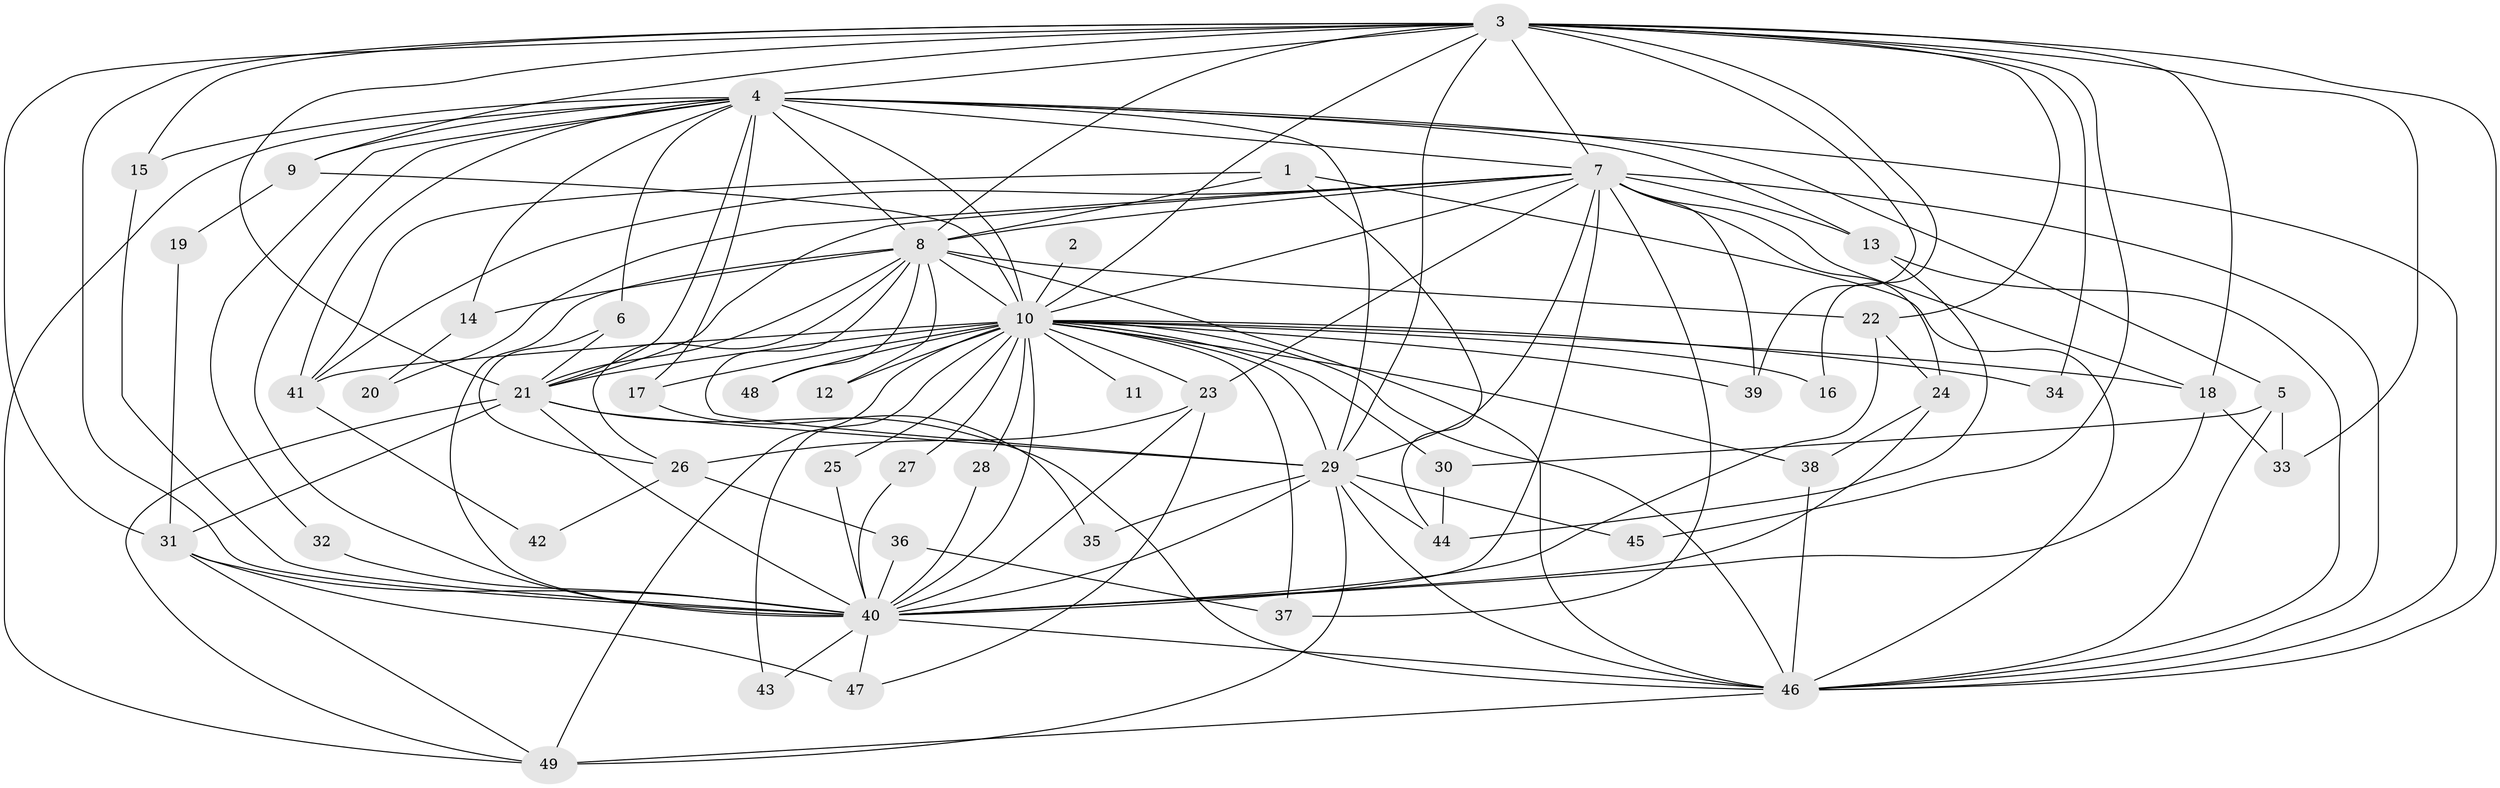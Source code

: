 // original degree distribution, {24: 0.01020408163265306, 18: 0.01020408163265306, 17: 0.01020408163265306, 27: 0.01020408163265306, 15: 0.01020408163265306, 36: 0.01020408163265306, 13: 0.01020408163265306, 19: 0.01020408163265306, 20: 0.02040816326530612, 5: 0.05102040816326531, 4: 0.08163265306122448, 7: 0.01020408163265306, 2: 0.5714285714285714, 6: 0.01020408163265306, 3: 0.17346938775510204}
// Generated by graph-tools (version 1.1) at 2025/01/03/09/25 03:01:19]
// undirected, 49 vertices, 137 edges
graph export_dot {
graph [start="1"]
  node [color=gray90,style=filled];
  1;
  2;
  3;
  4;
  5;
  6;
  7;
  8;
  9;
  10;
  11;
  12;
  13;
  14;
  15;
  16;
  17;
  18;
  19;
  20;
  21;
  22;
  23;
  24;
  25;
  26;
  27;
  28;
  29;
  30;
  31;
  32;
  33;
  34;
  35;
  36;
  37;
  38;
  39;
  40;
  41;
  42;
  43;
  44;
  45;
  46;
  47;
  48;
  49;
  1 -- 8 [weight=1.0];
  1 -- 41 [weight=1.0];
  1 -- 44 [weight=1.0];
  1 -- 46 [weight=1.0];
  2 -- 10 [weight=1.0];
  3 -- 4 [weight=1.0];
  3 -- 7 [weight=1.0];
  3 -- 8 [weight=1.0];
  3 -- 9 [weight=1.0];
  3 -- 10 [weight=1.0];
  3 -- 15 [weight=1.0];
  3 -- 16 [weight=1.0];
  3 -- 18 [weight=1.0];
  3 -- 21 [weight=3.0];
  3 -- 22 [weight=1.0];
  3 -- 29 [weight=2.0];
  3 -- 31 [weight=1.0];
  3 -- 33 [weight=1.0];
  3 -- 34 [weight=1.0];
  3 -- 39 [weight=1.0];
  3 -- 40 [weight=1.0];
  3 -- 45 [weight=1.0];
  3 -- 46 [weight=4.0];
  4 -- 5 [weight=1.0];
  4 -- 6 [weight=1.0];
  4 -- 7 [weight=1.0];
  4 -- 8 [weight=2.0];
  4 -- 9 [weight=1.0];
  4 -- 10 [weight=1.0];
  4 -- 13 [weight=1.0];
  4 -- 14 [weight=1.0];
  4 -- 15 [weight=1.0];
  4 -- 17 [weight=1.0];
  4 -- 21 [weight=1.0];
  4 -- 29 [weight=1.0];
  4 -- 32 [weight=1.0];
  4 -- 40 [weight=1.0];
  4 -- 41 [weight=2.0];
  4 -- 46 [weight=2.0];
  4 -- 49 [weight=1.0];
  5 -- 30 [weight=1.0];
  5 -- 33 [weight=1.0];
  5 -- 46 [weight=1.0];
  6 -- 21 [weight=1.0];
  6 -- 26 [weight=1.0];
  7 -- 8 [weight=1.0];
  7 -- 10 [weight=1.0];
  7 -- 13 [weight=1.0];
  7 -- 18 [weight=1.0];
  7 -- 20 [weight=1.0];
  7 -- 21 [weight=2.0];
  7 -- 23 [weight=1.0];
  7 -- 24 [weight=2.0];
  7 -- 29 [weight=1.0];
  7 -- 37 [weight=2.0];
  7 -- 39 [weight=1.0];
  7 -- 40 [weight=1.0];
  7 -- 41 [weight=1.0];
  7 -- 46 [weight=2.0];
  8 -- 10 [weight=2.0];
  8 -- 12 [weight=1.0];
  8 -- 14 [weight=1.0];
  8 -- 21 [weight=1.0];
  8 -- 22 [weight=1.0];
  8 -- 26 [weight=1.0];
  8 -- 29 [weight=1.0];
  8 -- 40 [weight=1.0];
  8 -- 46 [weight=2.0];
  8 -- 48 [weight=1.0];
  9 -- 10 [weight=1.0];
  9 -- 19 [weight=1.0];
  10 -- 11 [weight=1.0];
  10 -- 12 [weight=1.0];
  10 -- 16 [weight=1.0];
  10 -- 17 [weight=2.0];
  10 -- 18 [weight=1.0];
  10 -- 21 [weight=4.0];
  10 -- 23 [weight=1.0];
  10 -- 25 [weight=1.0];
  10 -- 27 [weight=1.0];
  10 -- 28 [weight=1.0];
  10 -- 29 [weight=1.0];
  10 -- 30 [weight=1.0];
  10 -- 34 [weight=1.0];
  10 -- 37 [weight=1.0];
  10 -- 38 [weight=1.0];
  10 -- 39 [weight=1.0];
  10 -- 40 [weight=1.0];
  10 -- 41 [weight=1.0];
  10 -- 43 [weight=1.0];
  10 -- 46 [weight=2.0];
  10 -- 48 [weight=1.0];
  10 -- 49 [weight=1.0];
  13 -- 44 [weight=1.0];
  13 -- 46 [weight=1.0];
  14 -- 20 [weight=1.0];
  15 -- 40 [weight=1.0];
  17 -- 35 [weight=1.0];
  18 -- 33 [weight=1.0];
  18 -- 40 [weight=1.0];
  19 -- 31 [weight=1.0];
  21 -- 29 [weight=1.0];
  21 -- 31 [weight=1.0];
  21 -- 40 [weight=2.0];
  21 -- 46 [weight=2.0];
  21 -- 49 [weight=1.0];
  22 -- 24 [weight=1.0];
  22 -- 40 [weight=2.0];
  23 -- 26 [weight=1.0];
  23 -- 40 [weight=1.0];
  23 -- 47 [weight=1.0];
  24 -- 38 [weight=1.0];
  24 -- 40 [weight=1.0];
  25 -- 40 [weight=1.0];
  26 -- 36 [weight=1.0];
  26 -- 42 [weight=1.0];
  27 -- 40 [weight=1.0];
  28 -- 40 [weight=1.0];
  29 -- 35 [weight=1.0];
  29 -- 40 [weight=2.0];
  29 -- 44 [weight=1.0];
  29 -- 45 [weight=1.0];
  29 -- 46 [weight=3.0];
  29 -- 49 [weight=1.0];
  30 -- 44 [weight=1.0];
  31 -- 40 [weight=1.0];
  31 -- 47 [weight=2.0];
  31 -- 49 [weight=1.0];
  32 -- 40 [weight=2.0];
  36 -- 37 [weight=1.0];
  36 -- 40 [weight=1.0];
  38 -- 46 [weight=1.0];
  40 -- 43 [weight=1.0];
  40 -- 46 [weight=2.0];
  40 -- 47 [weight=1.0];
  41 -- 42 [weight=1.0];
  46 -- 49 [weight=1.0];
}
